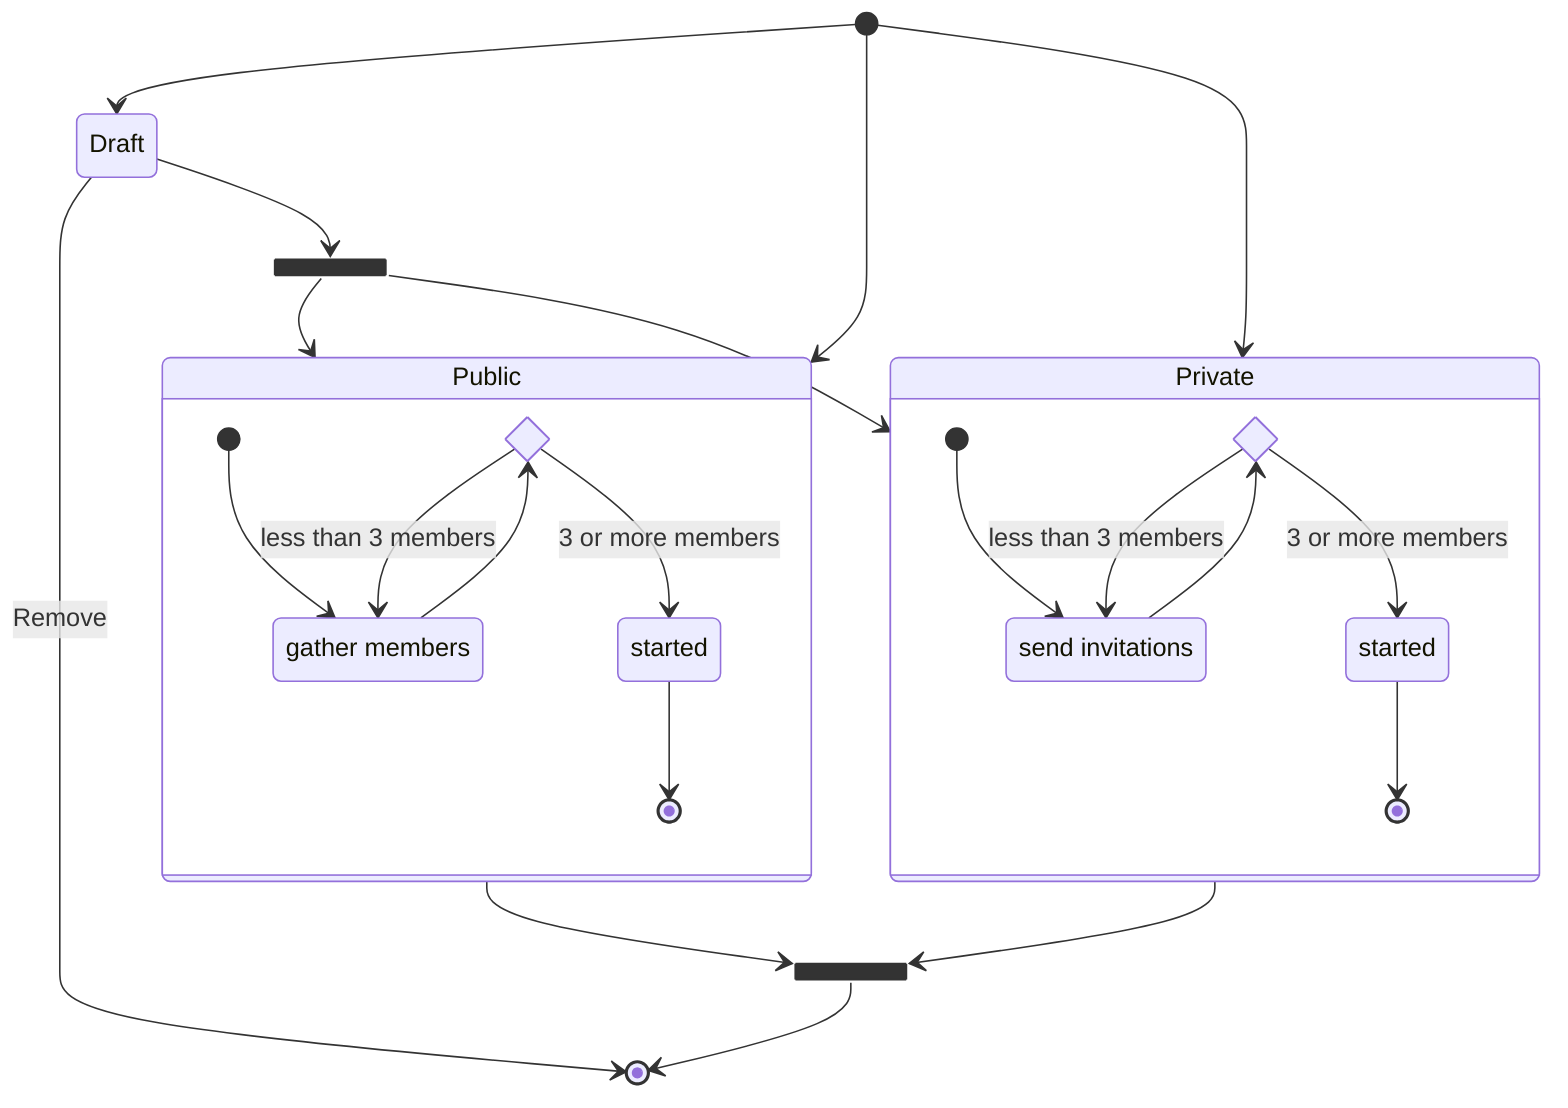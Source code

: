 stateDiagram-v2

    state Public {
        state start_condition_public <<choice>>
        state "started" as started_public
        state "gather members" as members_public

        [*] --> members_public
        members_public --> start_condition_public
        start_condition_public --> members_public: less than 3 members
        start_condition_public --> started_public: 3 or more members
        started_public --> [*]
    }

    state Private {
        state start_condition_private <<choice>>
        state "started" as started_private
        state "send invitations" as members_private

        [*] --> members_private
        members_private --> start_condition_private
        start_condition_private --> members_private: less than 3 members
        start_condition_private --> started_private: 3 or more members
        started_private --> [*]
    }

    [*] --> Draft
    [*] --> Public
    [*] --> Private
    Draft --> [*]: Remove

    state publish_campaign <<fork>>
    Draft --> publish_campaign
    publish_campaign --> Public
    publish_campaign --> Private

    state completed <<join>>
    Public --> completed
    Private --> completed
    completed --> [*]